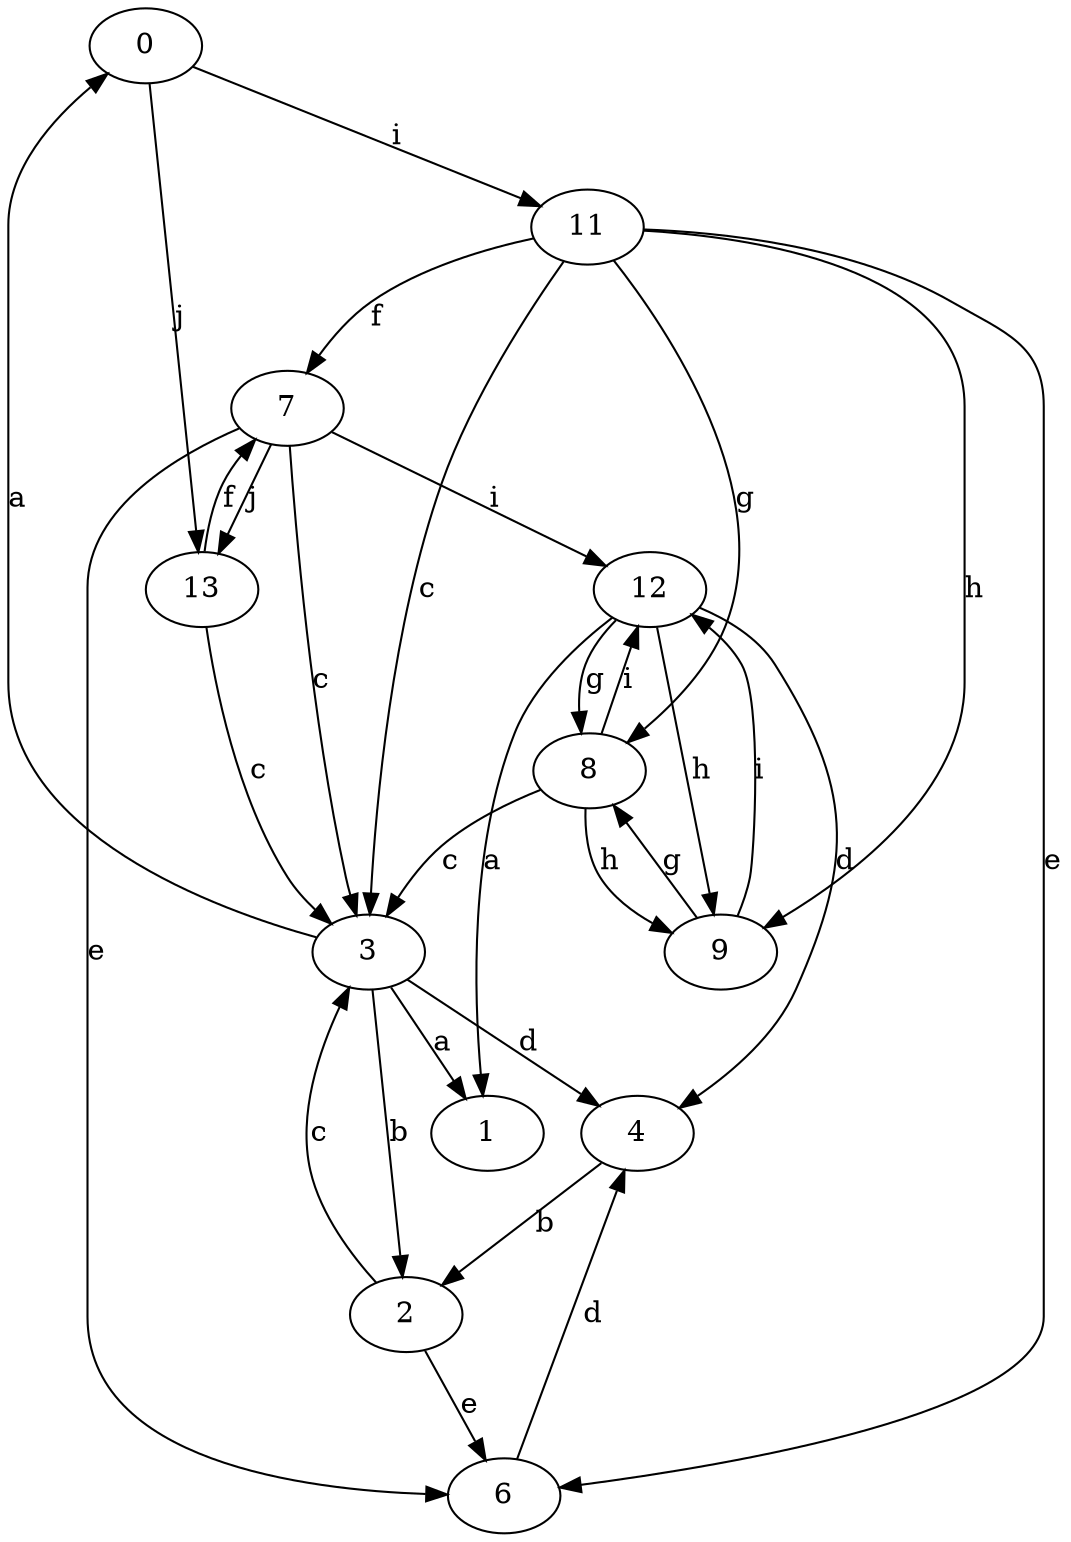 strict digraph  {
0;
1;
2;
3;
4;
6;
7;
8;
9;
11;
12;
13;
0 -> 11  [label=i];
0 -> 13  [label=j];
2 -> 3  [label=c];
2 -> 6  [label=e];
3 -> 0  [label=a];
3 -> 1  [label=a];
3 -> 2  [label=b];
3 -> 4  [label=d];
4 -> 2  [label=b];
6 -> 4  [label=d];
7 -> 3  [label=c];
7 -> 6  [label=e];
7 -> 12  [label=i];
7 -> 13  [label=j];
8 -> 3  [label=c];
8 -> 9  [label=h];
8 -> 12  [label=i];
9 -> 8  [label=g];
9 -> 12  [label=i];
11 -> 3  [label=c];
11 -> 6  [label=e];
11 -> 7  [label=f];
11 -> 8  [label=g];
11 -> 9  [label=h];
12 -> 1  [label=a];
12 -> 4  [label=d];
12 -> 8  [label=g];
12 -> 9  [label=h];
13 -> 3  [label=c];
13 -> 7  [label=f];
}
